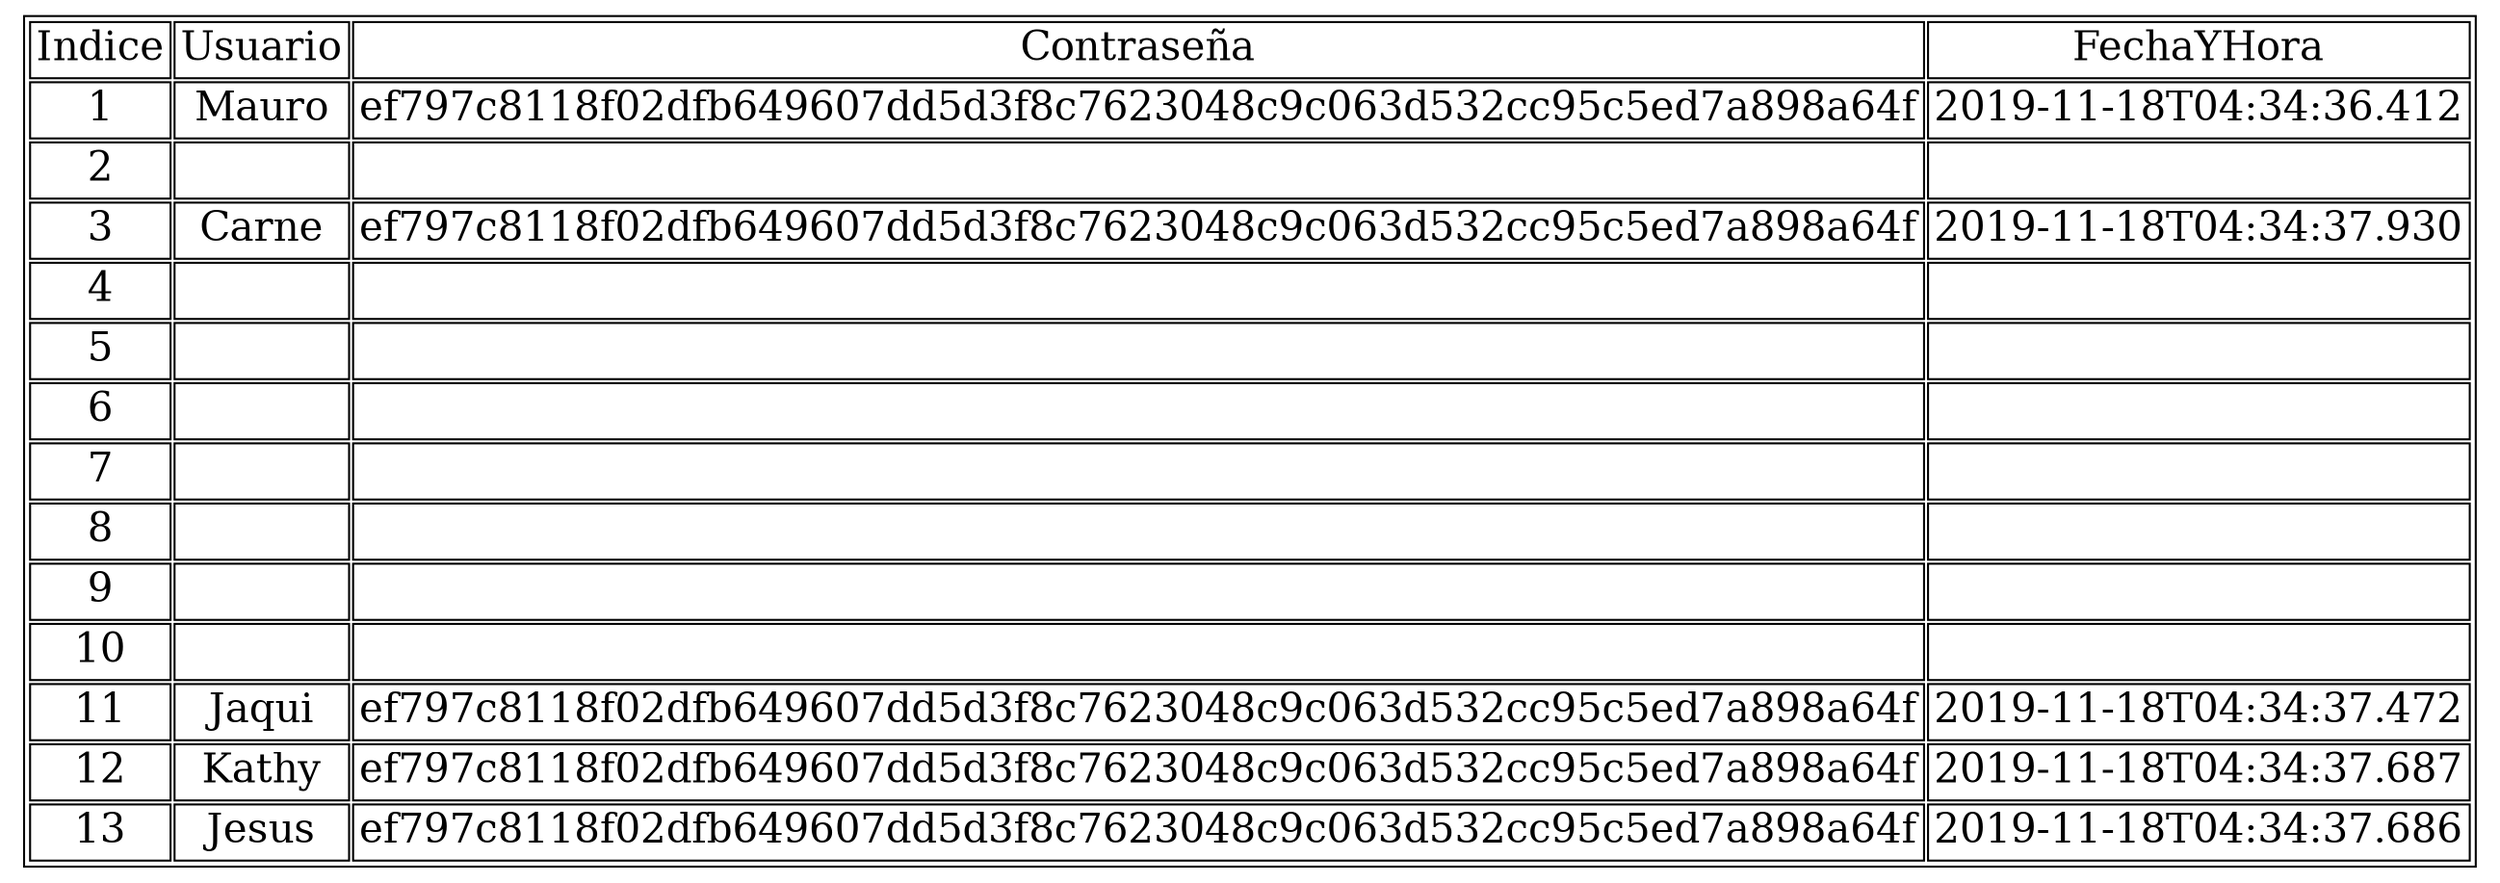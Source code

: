 digraph G {
    graph [ratio=fill];
    node [label="\N", fontsize=20, shape=plaintext];
    arset [label=<
        <TABLE ALIGN="LEFT">
            <TR>
                <TD>Indice</TD>
                <TD>Usuario</TD>
	      <TD>Contraseña</TD>
                <TD>FechaYHora</TD>            </TR>
<TR>
<TD>
1
</TD>
<TD>
Mauro
</TD>
<TD>
ef797c8118f02dfb649607dd5d3f8c7623048c9c063d532cc95c5ed7a898a64f
</TD>
<TD>
2019-11-18T04:34:36.412
</TD>
</TR>
<TR>
<TD>
2
</TD>
<TD>

</TD>
<TD>

</TD>
<TD>

</TD>
</TR>
<TR>
<TD>
3
</TD>
<TD>
Carne
</TD>
<TD>
ef797c8118f02dfb649607dd5d3f8c7623048c9c063d532cc95c5ed7a898a64f
</TD>
<TD>
2019-11-18T04:34:37.930
</TD>
</TR>
<TR>
<TD>
4
</TD>
<TD>

</TD>
<TD>

</TD>
<TD>

</TD>
</TR>
<TR>
<TD>
5
</TD>
<TD>

</TD>
<TD>

</TD>
<TD>

</TD>
</TR>
<TR>
<TD>
6
</TD>
<TD>

</TD>
<TD>

</TD>
<TD>

</TD>
</TR>
<TR>
<TD>
7
</TD>
<TD>

</TD>
<TD>

</TD>
<TD>

</TD>
</TR>
<TR>
<TD>
8
</TD>
<TD>

</TD>
<TD>

</TD>
<TD>

</TD>
</TR>
<TR>
<TD>
9
</TD>
<TD>

</TD>
<TD>

</TD>
<TD>

</TD>
</TR>
<TR>
<TD>
10
</TD>
<TD>

</TD>
<TD>

</TD>
<TD>

</TD>
</TR>
<TR>
<TD>
11
</TD>
<TD>
Jaqui
</TD>
<TD>
ef797c8118f02dfb649607dd5d3f8c7623048c9c063d532cc95c5ed7a898a64f
</TD>
<TD>
2019-11-18T04:34:37.472
</TD>
</TR>
<TR>
<TD>
12
</TD>
<TD>
Kathy
</TD>
<TD>
ef797c8118f02dfb649607dd5d3f8c7623048c9c063d532cc95c5ed7a898a64f
</TD>
<TD>
2019-11-18T04:34:37.687
</TD>
</TR>
<TR>
<TD>
13
</TD>
<TD>
Jesus
</TD>
<TD>
ef797c8118f02dfb649607dd5d3f8c7623048c9c063d532cc95c5ed7a898a64f
</TD>
<TD>
2019-11-18T04:34:37.686
</TD>
</TR>
 </TABLE>
    >, ];
}
